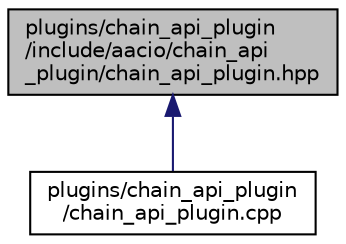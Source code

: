 digraph "plugins/chain_api_plugin/include/aacio/chain_api_plugin/chain_api_plugin.hpp"
{
  edge [fontname="Helvetica",fontsize="10",labelfontname="Helvetica",labelfontsize="10"];
  node [fontname="Helvetica",fontsize="10",shape=record];
  Node191 [label="plugins/chain_api_plugin\l/include/aacio/chain_api\l_plugin/chain_api_plugin.hpp",height=0.2,width=0.4,color="black", fillcolor="grey75", style="filled", fontcolor="black"];
  Node191 -> Node192 [dir="back",color="midnightblue",fontsize="10",style="solid",fontname="Helvetica"];
  Node192 [label="plugins/chain_api_plugin\l/chain_api_plugin.cpp",height=0.2,width=0.4,color="black", fillcolor="white", style="filled",URL="$chain__api__plugin_8cpp.html"];
}
